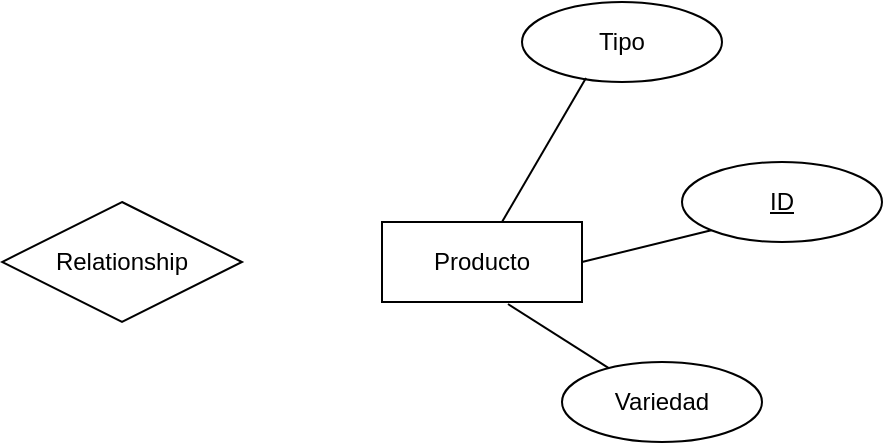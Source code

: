 <mxfile version="13.8.3" type="github">
  <diagram name="Page-1" id="e56a1550-8fbb-45ad-956c-1786394a9013">
    <mxGraphModel dx="946" dy="557" grid="1" gridSize="10" guides="1" tooltips="1" connect="1" arrows="1" fold="1" page="1" pageScale="1" pageWidth="1100" pageHeight="850" background="#ffffff" math="0" shadow="0">
      <root>
        <mxCell id="0" />
        <mxCell id="1" parent="0" />
        <mxCell id="1gt4ftFpsbNxB4Xl7DPZ-1" value="Producto" style="whiteSpace=wrap;html=1;align=center;" parent="1" vertex="1">
          <mxGeometry x="390" y="220" width="100" height="40" as="geometry" />
        </mxCell>
        <mxCell id="1gt4ftFpsbNxB4Xl7DPZ-3" value="Relationship" style="shape=rhombus;perimeter=rhombusPerimeter;whiteSpace=wrap;html=1;align=center;" parent="1" vertex="1">
          <mxGeometry x="200" y="210" width="120" height="60" as="geometry" />
        </mxCell>
        <mxCell id="1gt4ftFpsbNxB4Xl7DPZ-4" value="Tipo" style="ellipse;whiteSpace=wrap;html=1;align=center;" parent="1" vertex="1">
          <mxGeometry x="460" y="110" width="100" height="40" as="geometry" />
        </mxCell>
        <mxCell id="1gt4ftFpsbNxB4Xl7DPZ-5" value="ID" style="ellipse;whiteSpace=wrap;html=1;align=center;fontStyle=4;" parent="1" vertex="1">
          <mxGeometry x="540" y="190" width="100" height="40" as="geometry" />
        </mxCell>
        <mxCell id="1gt4ftFpsbNxB4Xl7DPZ-6" value="Variedad" style="ellipse;whiteSpace=wrap;html=1;align=center;" parent="1" vertex="1">
          <mxGeometry x="480" y="290" width="100" height="40" as="geometry" />
        </mxCell>
        <mxCell id="1gt4ftFpsbNxB4Xl7DPZ-7" value="" style="endArrow=none;html=1;rounded=0;entryX=0.32;entryY=0.95;entryDx=0;entryDy=0;entryPerimeter=0;" parent="1" target="1gt4ftFpsbNxB4Xl7DPZ-4" edge="1">
          <mxGeometry relative="1" as="geometry">
            <mxPoint x="450" y="220" as="sourcePoint" />
            <mxPoint x="560" y="300" as="targetPoint" />
          </mxGeometry>
        </mxCell>
        <mxCell id="1gt4ftFpsbNxB4Xl7DPZ-8" value="" style="endArrow=none;html=1;rounded=0;entryX=0;entryY=1;entryDx=0;entryDy=0;exitX=1;exitY=0.5;exitDx=0;exitDy=0;" parent="1" source="1gt4ftFpsbNxB4Xl7DPZ-1" target="1gt4ftFpsbNxB4Xl7DPZ-5" edge="1">
          <mxGeometry relative="1" as="geometry">
            <mxPoint x="400" y="300" as="sourcePoint" />
            <mxPoint x="560" y="300" as="targetPoint" />
          </mxGeometry>
        </mxCell>
        <mxCell id="1gt4ftFpsbNxB4Xl7DPZ-9" value="" style="endArrow=none;html=1;rounded=0;exitX=0.63;exitY=1.025;exitDx=0;exitDy=0;exitPerimeter=0;" parent="1" source="1gt4ftFpsbNxB4Xl7DPZ-1" target="1gt4ftFpsbNxB4Xl7DPZ-6" edge="1">
          <mxGeometry relative="1" as="geometry">
            <mxPoint x="400" y="300" as="sourcePoint" />
            <mxPoint x="560" y="300" as="targetPoint" />
          </mxGeometry>
        </mxCell>
      </root>
    </mxGraphModel>
  </diagram>
</mxfile>

